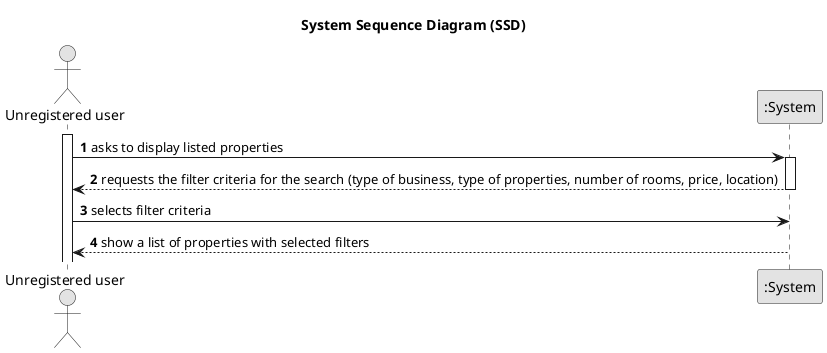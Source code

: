 @startuml
skinparam monochrome true
skinparam packageStyle rectangle
skinparam shadowing false

title System Sequence Diagram (SSD)

autonumber

actor "Unregistered user" as user
participant ":System" as System

activate user

    user -> System : asks to display listed properties
    activate System

        System --> user : requests the filter criteria for the search (type of business, type of properties, number of rooms, price, location)
    deactivate System

    user -> System : selects filter criteria

        System --> user : show a list of properties with selected filters
    deactivate System



@enduml